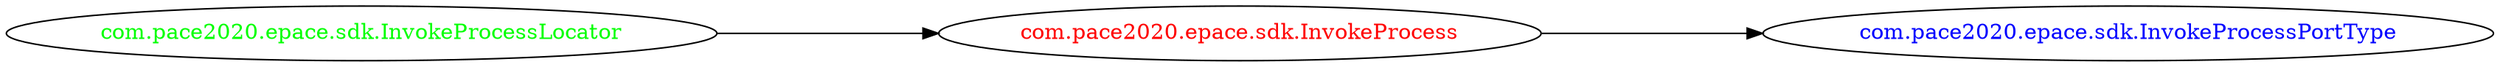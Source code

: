 digraph dependencyGraph {
 concentrate=true;
 ranksep="2.0";
 rankdir="LR"; 
 splines="ortho";
"com.pace2020.epace.sdk.InvokeProcess" [fontcolor="red"];
"com.pace2020.epace.sdk.InvokeProcessPortType" [ fontcolor="blue" ];
"com.pace2020.epace.sdk.InvokeProcess"->"com.pace2020.epace.sdk.InvokeProcessPortType";
"com.pace2020.epace.sdk.InvokeProcessLocator" [ fontcolor="green" ];
"com.pace2020.epace.sdk.InvokeProcessLocator"->"com.pace2020.epace.sdk.InvokeProcess";
}